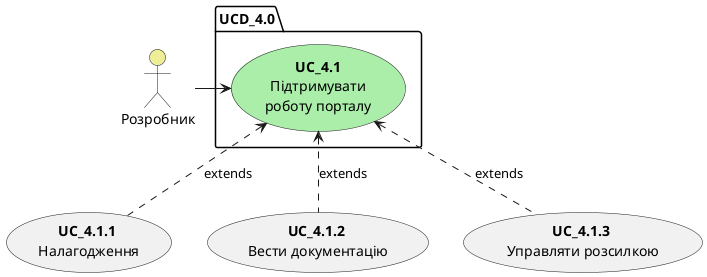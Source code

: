 @startuml
package UCD_4.0 {
        usecase "<b>UC_4.1</b>\nПідтримувати\nроботу порталу" as UC_4_1 #aaeeaa
    }

    actor "Розробник" as Developer #eeee99
    
    usecase "<b>UC_4.1.1</b> \nНалагодження" as UC_4_1_1
    usecase "<b>UC_4.1.2</b> \nВести документацію" as UC_4_1_2
    usecase "<b>UC_4.1.3</b> \nУправляти розсилкою" as UC_4_1_3



    Developer -r-> UC_4_1
    
    UC_4_1_1 .u.> UC_4_1: extends
    UC_4_1_2 .u.> UC_4_1: extends
    UC_4_1_3 .u.> UC_4_1: extends
@enduml
